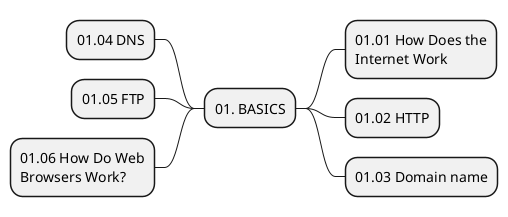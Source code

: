 @startmindmap BASICS
<style>
node {
    MaximumWidth 150
    HorizontalAlignment left
}
</style>

+ 01. BASICS
++ 01.01 How Does the Internet Work
++ 01.02 HTTP
++ 01.03 Domain name
-- 01.04 DNS
-- 01.05 FTP
-- 01.06 How Do Web Browsers Work?

@endmindmap
